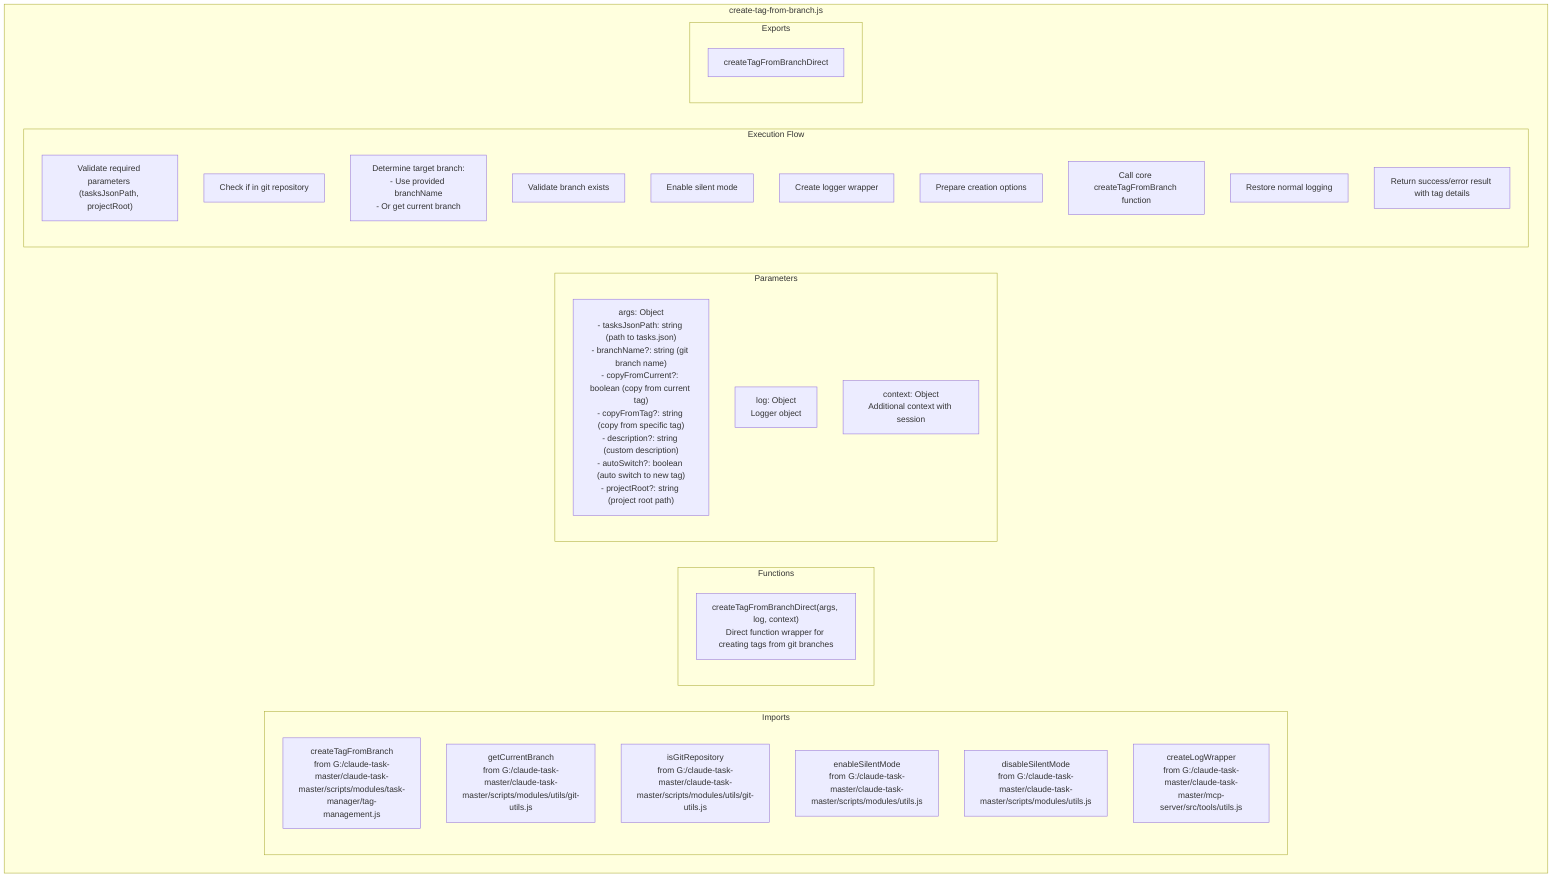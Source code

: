 graph TB
    subgraph "create-tag-from-branch.js"
        subgraph "Imports"
            createTagFromBranch["createTagFromBranch<br/>from G:/claude-task-master/claude-task-master/scripts/modules/task-manager/tag-management.js"]
            getCurrentBranch["getCurrentBranch<br/>from G:/claude-task-master/claude-task-master/scripts/modules/utils/git-utils.js"]
            isGitRepository["isGitRepository<br/>from G:/claude-task-master/claude-task-master/scripts/modules/utils/git-utils.js"]
            enableSilentMode["enableSilentMode<br/>from G:/claude-task-master/claude-task-master/scripts/modules/utils.js"]
            disableSilentMode["disableSilentMode<br/>from G:/claude-task-master/claude-task-master/scripts/modules/utils.js"]
            createLogWrapper["createLogWrapper<br/>from G:/claude-task-master/claude-task-master/mcp-server/src/tools/utils.js"]
        end

        subgraph "Functions"
            createTagFromBranchDirect["createTagFromBranchDirect(args, log, context)<br/>Direct function wrapper for creating tags from git branches"]
        end

        subgraph "Parameters"
            args["args: Object<br/>- tasksJsonPath: string (path to tasks.json)<br/>- branchName?: string (git branch name)<br/>- copyFromCurrent?: boolean (copy from current tag)<br/>- copyFromTag?: string (copy from specific tag)<br/>- description?: string (custom description)<br/>- autoSwitch?: boolean (auto switch to new tag)<br/>- projectRoot?: string (project root path)"]
            log["log: Object<br/>Logger object"]
            context["context: Object<br/>Additional context with session"]
        end

        subgraph "Execution Flow"
            validateInput["Validate required parameters (tasksJsonPath, projectRoot)"]
            checkGitRepo["Check if in git repository"]
            determineBranch["Determine target branch:<br/>- Use provided branchName<br/>- Or get current branch"]
            validateBranch["Validate branch exists"]
            enableSilent["Enable silent mode"]
            createLogWrap["Create logger wrapper"]
            prepareOptions["Prepare creation options"]
            callCoreFunction["Call core createTagFromBranch function"]
            restoreLogging["Restore normal logging"]
            returnResult["Return success/error result with tag details"]
        end

        subgraph "Exports"
            ExportCreateTagFromBranchDirect["createTagFromBranchDirect"]
        end
    end
